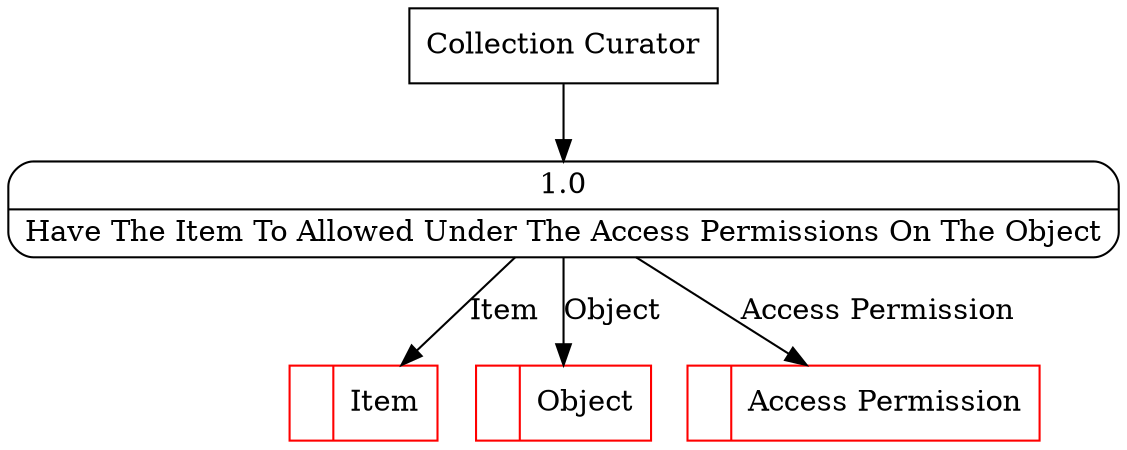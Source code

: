 digraph dfd2{ 
node[shape=record]
200 [label="<f0>  |<f1> Item " color=red];
201 [label="<f0>  |<f1> Object " color=red];
202 [label="<f0>  |<f1> Access Permission " color=red];
203 [label="Collection Curator" shape=box];
204 [label="{<f0> 1.0|<f1> Have The Item To Allowed Under The Access Permissions On The Object }" shape=Mrecord];
203 -> 204
204 -> 200 [label="Item"]
204 -> 202 [label="Access Permission"]
204 -> 201 [label="Object"]
}